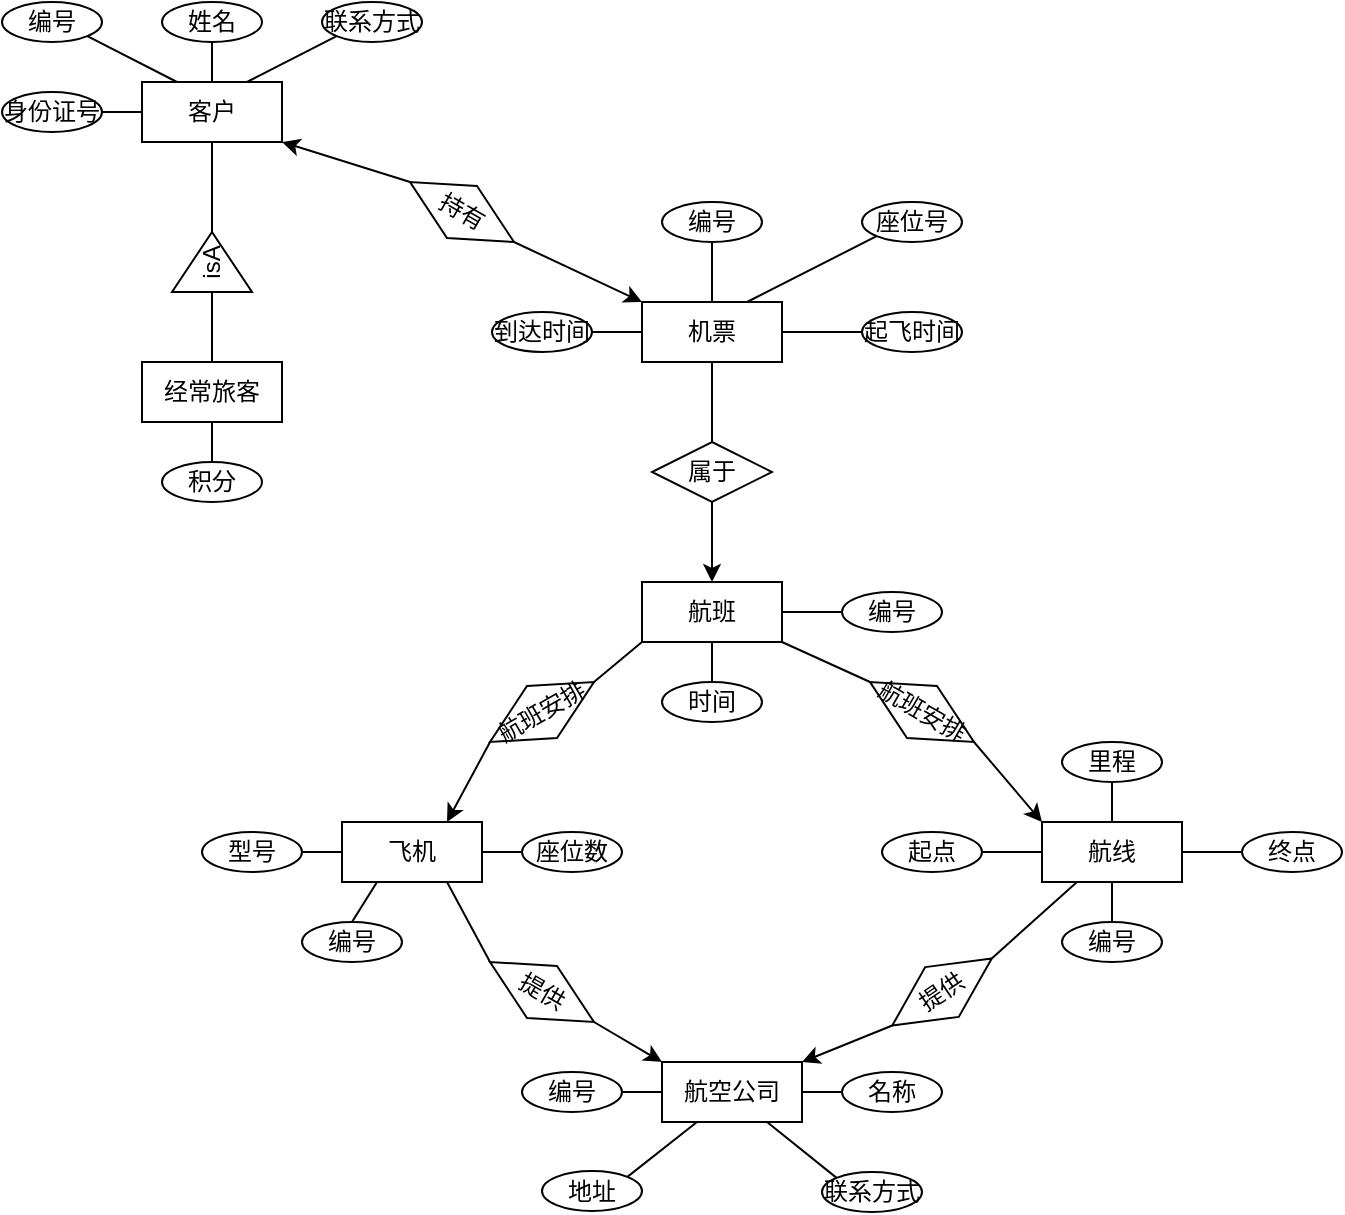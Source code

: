 <mxfile version="14.1.2" type="github">
  <diagram id="C5RBs43oDa-KdzZeNtuy" name="Page-1">
    <mxGraphModel dx="1504" dy="645" grid="1" gridSize="10" guides="1" tooltips="1" connect="1" arrows="1" fold="1" page="1" pageScale="1" pageWidth="827" pageHeight="1169" math="0" shadow="0">
      <root>
        <mxCell id="WIyWlLk6GJQsqaUBKTNV-0" />
        <mxCell id="WIyWlLk6GJQsqaUBKTNV-1" parent="WIyWlLk6GJQsqaUBKTNV-0" />
        <mxCell id="RiOkUpRCqgE6P0JTf4zK-1" value="客户" style="rounded=0;whiteSpace=wrap;html=1;" parent="WIyWlLk6GJQsqaUBKTNV-1" vertex="1">
          <mxGeometry x="200" y="40" width="70" height="30" as="geometry" />
        </mxCell>
        <mxCell id="RiOkUpRCqgE6P0JTf4zK-2" value="航空公司" style="rounded=0;whiteSpace=wrap;html=1;" parent="WIyWlLk6GJQsqaUBKTNV-1" vertex="1">
          <mxGeometry x="460" y="530" width="70" height="30" as="geometry" />
        </mxCell>
        <mxCell id="RiOkUpRCqgE6P0JTf4zK-3" value="航线" style="rounded=0;whiteSpace=wrap;html=1;" parent="WIyWlLk6GJQsqaUBKTNV-1" vertex="1">
          <mxGeometry x="650" y="410" width="70" height="30" as="geometry" />
        </mxCell>
        <mxCell id="RiOkUpRCqgE6P0JTf4zK-4" value="飞机" style="rounded=0;whiteSpace=wrap;html=1;" parent="WIyWlLk6GJQsqaUBKTNV-1" vertex="1">
          <mxGeometry x="300" y="410" width="70" height="30" as="geometry" />
        </mxCell>
        <mxCell id="RiOkUpRCqgE6P0JTf4zK-6" value="机票" style="rounded=0;whiteSpace=wrap;html=1;" parent="WIyWlLk6GJQsqaUBKTNV-1" vertex="1">
          <mxGeometry x="450" y="150" width="70" height="30" as="geometry" />
        </mxCell>
        <mxCell id="RiOkUpRCqgE6P0JTf4zK-7" value="航班" style="rounded=0;whiteSpace=wrap;html=1;" parent="WIyWlLk6GJQsqaUBKTNV-1" vertex="1">
          <mxGeometry x="450" y="290" width="70" height="30" as="geometry" />
        </mxCell>
        <mxCell id="RiOkUpRCqgE6P0JTf4zK-8" value="提供" style="rhombus;whiteSpace=wrap;html=1;rotation=30;" parent="WIyWlLk6GJQsqaUBKTNV-1" vertex="1">
          <mxGeometry x="370" y="480" width="60" height="30" as="geometry" />
        </mxCell>
        <mxCell id="RiOkUpRCqgE6P0JTf4zK-9" value="航班安排" style="rhombus;whiteSpace=wrap;html=1;rotation=30;" parent="WIyWlLk6GJQsqaUBKTNV-1" vertex="1">
          <mxGeometry x="560" y="340" width="60" height="30" as="geometry" />
        </mxCell>
        <mxCell id="RiOkUpRCqgE6P0JTf4zK-10" value="航班安排" style="rhombus;whiteSpace=wrap;html=1;rotation=-30;" parent="WIyWlLk6GJQsqaUBKTNV-1" vertex="1">
          <mxGeometry x="370" y="340" width="60" height="30" as="geometry" />
        </mxCell>
        <mxCell id="RiOkUpRCqgE6P0JTf4zK-11" value="" style="endArrow=none;html=1;exitX=1;exitY=0.5;exitDx=0;exitDy=0;entryX=0;entryY=1;entryDx=0;entryDy=0;" parent="WIyWlLk6GJQsqaUBKTNV-1" source="RiOkUpRCqgE6P0JTf4zK-10" target="RiOkUpRCqgE6P0JTf4zK-7" edge="1">
          <mxGeometry width="50" height="50" relative="1" as="geometry">
            <mxPoint x="420" y="310" as="sourcePoint" />
            <mxPoint x="470" y="260" as="targetPoint" />
          </mxGeometry>
        </mxCell>
        <mxCell id="RiOkUpRCqgE6P0JTf4zK-12" value="" style="endArrow=classic;html=1;exitX=0;exitY=0.5;exitDx=0;exitDy=0;entryX=0.75;entryY=0;entryDx=0;entryDy=0;" parent="WIyWlLk6GJQsqaUBKTNV-1" source="RiOkUpRCqgE6P0JTf4zK-10" target="RiOkUpRCqgE6P0JTf4zK-4" edge="1">
          <mxGeometry width="50" height="50" relative="1" as="geometry">
            <mxPoint x="420" y="310" as="sourcePoint" />
            <mxPoint x="470" y="260" as="targetPoint" />
          </mxGeometry>
        </mxCell>
        <mxCell id="RiOkUpRCqgE6P0JTf4zK-13" value="" style="endArrow=none;html=1;exitX=1;exitY=1;exitDx=0;exitDy=0;entryX=0;entryY=0.5;entryDx=0;entryDy=0;" parent="WIyWlLk6GJQsqaUBKTNV-1" source="RiOkUpRCqgE6P0JTf4zK-7" target="RiOkUpRCqgE6P0JTf4zK-9" edge="1">
          <mxGeometry width="50" height="50" relative="1" as="geometry">
            <mxPoint x="420" y="310" as="sourcePoint" />
            <mxPoint x="470" y="260" as="targetPoint" />
          </mxGeometry>
        </mxCell>
        <mxCell id="RiOkUpRCqgE6P0JTf4zK-14" value="" style="endArrow=classic;html=1;exitX=1;exitY=0.5;exitDx=0;exitDy=0;entryX=0;entryY=0;entryDx=0;entryDy=0;" parent="WIyWlLk6GJQsqaUBKTNV-1" source="RiOkUpRCqgE6P0JTf4zK-9" target="RiOkUpRCqgE6P0JTf4zK-3" edge="1">
          <mxGeometry width="50" height="50" relative="1" as="geometry">
            <mxPoint x="420" y="310" as="sourcePoint" />
            <mxPoint x="470" y="260" as="targetPoint" />
          </mxGeometry>
        </mxCell>
        <mxCell id="c-eTnKBn2SJIFmolxTXY-0" value="属于" style="rhombus;whiteSpace=wrap;html=1;rotation=0;" vertex="1" parent="WIyWlLk6GJQsqaUBKTNV-1">
          <mxGeometry x="455" y="220" width="60" height="30" as="geometry" />
        </mxCell>
        <mxCell id="c-eTnKBn2SJIFmolxTXY-1" value="提供" style="rhombus;whiteSpace=wrap;html=1;rotation=-34;" vertex="1" parent="WIyWlLk6GJQsqaUBKTNV-1">
          <mxGeometry x="570" y="480" width="60" height="30" as="geometry" />
        </mxCell>
        <mxCell id="c-eTnKBn2SJIFmolxTXY-2" value="持有" style="rhombus;whiteSpace=wrap;html=1;rotation=30;" vertex="1" parent="WIyWlLk6GJQsqaUBKTNV-1">
          <mxGeometry x="330" y="90" width="60" height="30" as="geometry" />
        </mxCell>
        <mxCell id="c-eTnKBn2SJIFmolxTXY-3" value="" style="endArrow=none;html=1;exitX=0.75;exitY=1;exitDx=0;exitDy=0;entryX=0;entryY=0.5;entryDx=0;entryDy=0;" edge="1" parent="WIyWlLk6GJQsqaUBKTNV-1" source="RiOkUpRCqgE6P0JTf4zK-4" target="RiOkUpRCqgE6P0JTf4zK-8">
          <mxGeometry width="50" height="50" relative="1" as="geometry">
            <mxPoint x="660" y="310" as="sourcePoint" />
            <mxPoint x="710" y="260" as="targetPoint" />
          </mxGeometry>
        </mxCell>
        <mxCell id="c-eTnKBn2SJIFmolxTXY-4" value="" style="endArrow=classic;html=1;exitX=1;exitY=0.5;exitDx=0;exitDy=0;entryX=0;entryY=0;entryDx=0;entryDy=0;" edge="1" parent="WIyWlLk6GJQsqaUBKTNV-1" source="RiOkUpRCqgE6P0JTf4zK-8" target="RiOkUpRCqgE6P0JTf4zK-2">
          <mxGeometry width="50" height="50" relative="1" as="geometry">
            <mxPoint x="660" y="510" as="sourcePoint" />
            <mxPoint x="710" y="460" as="targetPoint" />
          </mxGeometry>
        </mxCell>
        <mxCell id="c-eTnKBn2SJIFmolxTXY-5" value="" style="endArrow=classic;html=1;exitX=0;exitY=0.5;exitDx=0;exitDy=0;entryX=1;entryY=0;entryDx=0;entryDy=0;" edge="1" parent="WIyWlLk6GJQsqaUBKTNV-1" source="c-eTnKBn2SJIFmolxTXY-1" target="RiOkUpRCqgE6P0JTf4zK-2">
          <mxGeometry width="50" height="50" relative="1" as="geometry">
            <mxPoint x="660" y="510" as="sourcePoint" />
            <mxPoint x="710" y="460" as="targetPoint" />
          </mxGeometry>
        </mxCell>
        <mxCell id="c-eTnKBn2SJIFmolxTXY-6" value="" style="endArrow=none;html=1;exitX=1;exitY=0.5;exitDx=0;exitDy=0;entryX=0.25;entryY=1;entryDx=0;entryDy=0;" edge="1" parent="WIyWlLk6GJQsqaUBKTNV-1" source="c-eTnKBn2SJIFmolxTXY-1" target="RiOkUpRCqgE6P0JTf4zK-3">
          <mxGeometry width="50" height="50" relative="1" as="geometry">
            <mxPoint x="660" y="510" as="sourcePoint" />
            <mxPoint x="710" y="460" as="targetPoint" />
          </mxGeometry>
        </mxCell>
        <mxCell id="c-eTnKBn2SJIFmolxTXY-8" value="" style="endArrow=classic;html=1;exitX=0;exitY=0.5;exitDx=0;exitDy=0;entryX=1;entryY=1;entryDx=0;entryDy=0;" edge="1" parent="WIyWlLk6GJQsqaUBKTNV-1" source="c-eTnKBn2SJIFmolxTXY-2" target="RiOkUpRCqgE6P0JTf4zK-1">
          <mxGeometry width="50" height="50" relative="1" as="geometry">
            <mxPoint x="660" y="210" as="sourcePoint" />
            <mxPoint x="710" y="160" as="targetPoint" />
          </mxGeometry>
        </mxCell>
        <mxCell id="c-eTnKBn2SJIFmolxTXY-9" value="" style="endArrow=classic;html=1;exitX=1;exitY=0.5;exitDx=0;exitDy=0;entryX=0;entryY=0;entryDx=0;entryDy=0;" edge="1" parent="WIyWlLk6GJQsqaUBKTNV-1" source="c-eTnKBn2SJIFmolxTXY-2" target="RiOkUpRCqgE6P0JTf4zK-6">
          <mxGeometry width="50" height="50" relative="1" as="geometry">
            <mxPoint x="660" y="210" as="sourcePoint" />
            <mxPoint x="710" y="160" as="targetPoint" />
          </mxGeometry>
        </mxCell>
        <mxCell id="c-eTnKBn2SJIFmolxTXY-10" value="" style="endArrow=none;html=1;exitX=0.5;exitY=1;exitDx=0;exitDy=0;" edge="1" parent="WIyWlLk6GJQsqaUBKTNV-1" source="RiOkUpRCqgE6P0JTf4zK-6" target="c-eTnKBn2SJIFmolxTXY-0">
          <mxGeometry width="50" height="50" relative="1" as="geometry">
            <mxPoint x="660" y="210" as="sourcePoint" />
            <mxPoint x="710" y="160" as="targetPoint" />
          </mxGeometry>
        </mxCell>
        <mxCell id="c-eTnKBn2SJIFmolxTXY-11" value="" style="endArrow=classic;html=1;exitX=0.5;exitY=1;exitDx=0;exitDy=0;entryX=0.5;entryY=0;entryDx=0;entryDy=0;" edge="1" parent="WIyWlLk6GJQsqaUBKTNV-1" source="c-eTnKBn2SJIFmolxTXY-0" target="RiOkUpRCqgE6P0JTf4zK-7">
          <mxGeometry width="50" height="50" relative="1" as="geometry">
            <mxPoint x="660" y="210" as="sourcePoint" />
            <mxPoint x="710" y="160" as="targetPoint" />
          </mxGeometry>
        </mxCell>
        <mxCell id="c-eTnKBn2SJIFmolxTXY-12" value="联系方式" style="ellipse;whiteSpace=wrap;html=1;" vertex="1" parent="WIyWlLk6GJQsqaUBKTNV-1">
          <mxGeometry x="290" width="50" height="20" as="geometry" />
        </mxCell>
        <mxCell id="c-eTnKBn2SJIFmolxTXY-13" value="编号" style="ellipse;whiteSpace=wrap;html=1;" vertex="1" parent="WIyWlLk6GJQsqaUBKTNV-1">
          <mxGeometry x="130" width="50" height="20" as="geometry" />
        </mxCell>
        <mxCell id="c-eTnKBn2SJIFmolxTXY-14" value="姓名" style="ellipse;whiteSpace=wrap;html=1;" vertex="1" parent="WIyWlLk6GJQsqaUBKTNV-1">
          <mxGeometry x="210" width="50" height="20" as="geometry" />
        </mxCell>
        <mxCell id="c-eTnKBn2SJIFmolxTXY-15" value="isA" style="triangle;whiteSpace=wrap;html=1;rotation=-90;" vertex="1" parent="WIyWlLk6GJQsqaUBKTNV-1">
          <mxGeometry x="220" y="110" width="30" height="40" as="geometry" />
        </mxCell>
        <mxCell id="c-eTnKBn2SJIFmolxTXY-16" value="" style="endArrow=none;html=1;exitX=0.5;exitY=1;exitDx=0;exitDy=0;entryX=1;entryY=0.5;entryDx=0;entryDy=0;" edge="1" parent="WIyWlLk6GJQsqaUBKTNV-1" source="RiOkUpRCqgE6P0JTf4zK-1" target="c-eTnKBn2SJIFmolxTXY-15">
          <mxGeometry width="50" height="50" relative="1" as="geometry">
            <mxPoint x="340" y="210" as="sourcePoint" />
            <mxPoint x="390" y="160" as="targetPoint" />
          </mxGeometry>
        </mxCell>
        <mxCell id="c-eTnKBn2SJIFmolxTXY-17" value="经常旅客" style="rounded=0;whiteSpace=wrap;html=1;" vertex="1" parent="WIyWlLk6GJQsqaUBKTNV-1">
          <mxGeometry x="200" y="180" width="70" height="30" as="geometry" />
        </mxCell>
        <mxCell id="c-eTnKBn2SJIFmolxTXY-18" value="积分" style="ellipse;whiteSpace=wrap;html=1;" vertex="1" parent="WIyWlLk6GJQsqaUBKTNV-1">
          <mxGeometry x="210" y="230" width="50" height="20" as="geometry" />
        </mxCell>
        <mxCell id="c-eTnKBn2SJIFmolxTXY-19" value="" style="endArrow=none;html=1;exitX=0;exitY=0.5;exitDx=0;exitDy=0;" edge="1" parent="WIyWlLk6GJQsqaUBKTNV-1" source="c-eTnKBn2SJIFmolxTXY-15" target="c-eTnKBn2SJIFmolxTXY-17">
          <mxGeometry width="50" height="50" relative="1" as="geometry">
            <mxPoint x="340" y="210" as="sourcePoint" />
            <mxPoint x="390" y="160" as="targetPoint" />
          </mxGeometry>
        </mxCell>
        <mxCell id="c-eTnKBn2SJIFmolxTXY-20" value="" style="endArrow=none;html=1;exitX=0.5;exitY=1;exitDx=0;exitDy=0;entryX=0.5;entryY=0;entryDx=0;entryDy=0;" edge="1" parent="WIyWlLk6GJQsqaUBKTNV-1" source="c-eTnKBn2SJIFmolxTXY-14" target="RiOkUpRCqgE6P0JTf4zK-1">
          <mxGeometry width="50" height="50" relative="1" as="geometry">
            <mxPoint x="340" y="210" as="sourcePoint" />
            <mxPoint x="390" y="160" as="targetPoint" />
          </mxGeometry>
        </mxCell>
        <mxCell id="c-eTnKBn2SJIFmolxTXY-21" value="" style="endArrow=none;html=1;exitX=1;exitY=1;exitDx=0;exitDy=0;entryX=0.25;entryY=0;entryDx=0;entryDy=0;" edge="1" parent="WIyWlLk6GJQsqaUBKTNV-1" source="c-eTnKBn2SJIFmolxTXY-13" target="RiOkUpRCqgE6P0JTf4zK-1">
          <mxGeometry width="50" height="50" relative="1" as="geometry">
            <mxPoint x="340" y="210" as="sourcePoint" />
            <mxPoint x="390" y="160" as="targetPoint" />
          </mxGeometry>
        </mxCell>
        <mxCell id="c-eTnKBn2SJIFmolxTXY-22" value="" style="endArrow=none;html=1;exitX=0;exitY=1;exitDx=0;exitDy=0;entryX=0.75;entryY=0;entryDx=0;entryDy=0;" edge="1" parent="WIyWlLk6GJQsqaUBKTNV-1" source="c-eTnKBn2SJIFmolxTXY-12" target="RiOkUpRCqgE6P0JTf4zK-1">
          <mxGeometry width="50" height="50" relative="1" as="geometry">
            <mxPoint x="340" y="210" as="sourcePoint" />
            <mxPoint x="390" y="160" as="targetPoint" />
          </mxGeometry>
        </mxCell>
        <mxCell id="c-eTnKBn2SJIFmolxTXY-23" value="" style="endArrow=none;html=1;exitX=0.5;exitY=1;exitDx=0;exitDy=0;entryX=0.5;entryY=0;entryDx=0;entryDy=0;" edge="1" parent="WIyWlLk6GJQsqaUBKTNV-1" source="c-eTnKBn2SJIFmolxTXY-17" target="c-eTnKBn2SJIFmolxTXY-18">
          <mxGeometry width="50" height="50" relative="1" as="geometry">
            <mxPoint x="340" y="210" as="sourcePoint" />
            <mxPoint x="390" y="160" as="targetPoint" />
          </mxGeometry>
        </mxCell>
        <mxCell id="c-eTnKBn2SJIFmolxTXY-24" value="到达时间" style="ellipse;whiteSpace=wrap;html=1;" vertex="1" parent="WIyWlLk6GJQsqaUBKTNV-1">
          <mxGeometry x="375" y="155" width="50" height="20" as="geometry" />
        </mxCell>
        <mxCell id="c-eTnKBn2SJIFmolxTXY-25" value="起飞时间" style="ellipse;whiteSpace=wrap;html=1;" vertex="1" parent="WIyWlLk6GJQsqaUBKTNV-1">
          <mxGeometry x="560" y="155" width="50" height="20" as="geometry" />
        </mxCell>
        <mxCell id="c-eTnKBn2SJIFmolxTXY-26" value="编号" style="ellipse;whiteSpace=wrap;html=1;" vertex="1" parent="WIyWlLk6GJQsqaUBKTNV-1">
          <mxGeometry x="460" y="100" width="50" height="20" as="geometry" />
        </mxCell>
        <mxCell id="c-eTnKBn2SJIFmolxTXY-27" value="编号" style="ellipse;whiteSpace=wrap;html=1;" vertex="1" parent="WIyWlLk6GJQsqaUBKTNV-1">
          <mxGeometry x="660" y="460" width="50" height="20" as="geometry" />
        </mxCell>
        <mxCell id="c-eTnKBn2SJIFmolxTXY-28" value="座位号" style="ellipse;whiteSpace=wrap;html=1;" vertex="1" parent="WIyWlLk6GJQsqaUBKTNV-1">
          <mxGeometry x="560" y="100" width="50" height="20" as="geometry" />
        </mxCell>
        <mxCell id="c-eTnKBn2SJIFmolxTXY-29" value="" style="endArrow=none;html=1;exitX=0.5;exitY=1;exitDx=0;exitDy=0;entryX=0.5;entryY=0;entryDx=0;entryDy=0;" edge="1" parent="WIyWlLk6GJQsqaUBKTNV-1" source="c-eTnKBn2SJIFmolxTXY-26" target="RiOkUpRCqgE6P0JTf4zK-6">
          <mxGeometry width="50" height="50" relative="1" as="geometry">
            <mxPoint x="400" y="230" as="sourcePoint" />
            <mxPoint x="450" y="180" as="targetPoint" />
          </mxGeometry>
        </mxCell>
        <mxCell id="c-eTnKBn2SJIFmolxTXY-30" value="" style="endArrow=none;html=1;exitX=1;exitY=0.5;exitDx=0;exitDy=0;entryX=0;entryY=0.5;entryDx=0;entryDy=0;" edge="1" parent="WIyWlLk6GJQsqaUBKTNV-1" source="c-eTnKBn2SJIFmolxTXY-24" target="RiOkUpRCqgE6P0JTf4zK-6">
          <mxGeometry width="50" height="50" relative="1" as="geometry">
            <mxPoint x="400" y="230" as="sourcePoint" />
            <mxPoint x="450" y="180" as="targetPoint" />
          </mxGeometry>
        </mxCell>
        <mxCell id="c-eTnKBn2SJIFmolxTXY-32" value="" style="endArrow=none;html=1;exitX=0;exitY=1;exitDx=0;exitDy=0;entryX=0.75;entryY=0;entryDx=0;entryDy=0;" edge="1" parent="WIyWlLk6GJQsqaUBKTNV-1" source="c-eTnKBn2SJIFmolxTXY-28" target="RiOkUpRCqgE6P0JTf4zK-6">
          <mxGeometry width="50" height="50" relative="1" as="geometry">
            <mxPoint x="400" y="230" as="sourcePoint" />
            <mxPoint x="450" y="180" as="targetPoint" />
          </mxGeometry>
        </mxCell>
        <mxCell id="c-eTnKBn2SJIFmolxTXY-33" value="" style="endArrow=none;html=1;exitX=0;exitY=0.5;exitDx=0;exitDy=0;entryX=1;entryY=0.5;entryDx=0;entryDy=0;" edge="1" parent="WIyWlLk6GJQsqaUBKTNV-1" source="c-eTnKBn2SJIFmolxTXY-25" target="RiOkUpRCqgE6P0JTf4zK-6">
          <mxGeometry width="50" height="50" relative="1" as="geometry">
            <mxPoint x="400" y="230" as="sourcePoint" />
            <mxPoint x="450" y="180" as="targetPoint" />
          </mxGeometry>
        </mxCell>
        <mxCell id="c-eTnKBn2SJIFmolxTXY-34" value="编号" style="ellipse;whiteSpace=wrap;html=1;" vertex="1" parent="WIyWlLk6GJQsqaUBKTNV-1">
          <mxGeometry x="550" y="295" width="50" height="20" as="geometry" />
        </mxCell>
        <mxCell id="c-eTnKBn2SJIFmolxTXY-35" value="起点" style="ellipse;whiteSpace=wrap;html=1;" vertex="1" parent="WIyWlLk6GJQsqaUBKTNV-1">
          <mxGeometry x="570" y="415" width="50" height="20" as="geometry" />
        </mxCell>
        <mxCell id="c-eTnKBn2SJIFmolxTXY-36" value="终点" style="ellipse;whiteSpace=wrap;html=1;" vertex="1" parent="WIyWlLk6GJQsqaUBKTNV-1">
          <mxGeometry x="750" y="415" width="50" height="20" as="geometry" />
        </mxCell>
        <mxCell id="c-eTnKBn2SJIFmolxTXY-37" value="里程" style="ellipse;whiteSpace=wrap;html=1;" vertex="1" parent="WIyWlLk6GJQsqaUBKTNV-1">
          <mxGeometry x="660" y="370" width="50" height="20" as="geometry" />
        </mxCell>
        <mxCell id="c-eTnKBn2SJIFmolxTXY-44" value="时间" style="ellipse;whiteSpace=wrap;html=1;" vertex="1" parent="WIyWlLk6GJQsqaUBKTNV-1">
          <mxGeometry x="460" y="340" width="50" height="20" as="geometry" />
        </mxCell>
        <mxCell id="c-eTnKBn2SJIFmolxTXY-45" value="" style="endArrow=none;html=1;exitX=0.5;exitY=1;exitDx=0;exitDy=0;entryX=0.5;entryY=0;entryDx=0;entryDy=0;" edge="1" parent="WIyWlLk6GJQsqaUBKTNV-1" source="RiOkUpRCqgE6P0JTf4zK-7" target="c-eTnKBn2SJIFmolxTXY-44">
          <mxGeometry width="50" height="50" relative="1" as="geometry">
            <mxPoint x="440" y="460" as="sourcePoint" />
            <mxPoint x="490" y="410" as="targetPoint" />
          </mxGeometry>
        </mxCell>
        <mxCell id="c-eTnKBn2SJIFmolxTXY-46" value="编号" style="ellipse;whiteSpace=wrap;html=1;" vertex="1" parent="WIyWlLk6GJQsqaUBKTNV-1">
          <mxGeometry x="280" y="460" width="50" height="20" as="geometry" />
        </mxCell>
        <mxCell id="c-eTnKBn2SJIFmolxTXY-47" value="座位数" style="ellipse;whiteSpace=wrap;html=1;" vertex="1" parent="WIyWlLk6GJQsqaUBKTNV-1">
          <mxGeometry x="390" y="415" width="50" height="20" as="geometry" />
        </mxCell>
        <mxCell id="c-eTnKBn2SJIFmolxTXY-48" value="型号" style="ellipse;whiteSpace=wrap;html=1;" vertex="1" parent="WIyWlLk6GJQsqaUBKTNV-1">
          <mxGeometry x="230" y="415" width="50" height="20" as="geometry" />
        </mxCell>
        <mxCell id="c-eTnKBn2SJIFmolxTXY-49" value="" style="endArrow=none;html=1;exitX=0;exitY=0.5;exitDx=0;exitDy=0;entryX=1;entryY=0.5;entryDx=0;entryDy=0;" edge="1" parent="WIyWlLk6GJQsqaUBKTNV-1" source="RiOkUpRCqgE6P0JTf4zK-4" target="c-eTnKBn2SJIFmolxTXY-48">
          <mxGeometry width="50" height="50" relative="1" as="geometry">
            <mxPoint x="440" y="460" as="sourcePoint" />
            <mxPoint x="490" y="410" as="targetPoint" />
          </mxGeometry>
        </mxCell>
        <mxCell id="c-eTnKBn2SJIFmolxTXY-50" value="" style="endArrow=none;html=1;exitX=1;exitY=0.5;exitDx=0;exitDy=0;entryX=0;entryY=0.5;entryDx=0;entryDy=0;" edge="1" parent="WIyWlLk6GJQsqaUBKTNV-1" source="RiOkUpRCqgE6P0JTf4zK-4" target="c-eTnKBn2SJIFmolxTXY-47">
          <mxGeometry width="50" height="50" relative="1" as="geometry">
            <mxPoint x="440" y="460" as="sourcePoint" />
            <mxPoint x="490" y="410" as="targetPoint" />
          </mxGeometry>
        </mxCell>
        <mxCell id="c-eTnKBn2SJIFmolxTXY-51" value="" style="endArrow=none;html=1;exitX=0.25;exitY=1;exitDx=0;exitDy=0;entryX=0.5;entryY=0;entryDx=0;entryDy=0;" edge="1" parent="WIyWlLk6GJQsqaUBKTNV-1" source="RiOkUpRCqgE6P0JTf4zK-4" target="c-eTnKBn2SJIFmolxTXY-46">
          <mxGeometry width="50" height="50" relative="1" as="geometry">
            <mxPoint x="440" y="460" as="sourcePoint" />
            <mxPoint x="490" y="410" as="targetPoint" />
          </mxGeometry>
        </mxCell>
        <mxCell id="c-eTnKBn2SJIFmolxTXY-52" value="" style="endArrow=none;html=1;exitX=1;exitY=0.5;exitDx=0;exitDy=0;entryX=0;entryY=0.5;entryDx=0;entryDy=0;" edge="1" parent="WIyWlLk6GJQsqaUBKTNV-1" source="RiOkUpRCqgE6P0JTf4zK-7" target="c-eTnKBn2SJIFmolxTXY-34">
          <mxGeometry width="50" height="50" relative="1" as="geometry">
            <mxPoint x="520" y="460" as="sourcePoint" />
            <mxPoint x="570" y="410" as="targetPoint" />
          </mxGeometry>
        </mxCell>
        <mxCell id="c-eTnKBn2SJIFmolxTXY-53" value="" style="endArrow=none;html=1;exitX=0.5;exitY=1;exitDx=0;exitDy=0;entryX=0.5;entryY=0;entryDx=0;entryDy=0;" edge="1" parent="WIyWlLk6GJQsqaUBKTNV-1" source="c-eTnKBn2SJIFmolxTXY-37" target="RiOkUpRCqgE6P0JTf4zK-3">
          <mxGeometry width="50" height="50" relative="1" as="geometry">
            <mxPoint x="520" y="460" as="sourcePoint" />
            <mxPoint x="570" y="410" as="targetPoint" />
          </mxGeometry>
        </mxCell>
        <mxCell id="c-eTnKBn2SJIFmolxTXY-54" value="" style="endArrow=none;html=1;exitX=1;exitY=0.5;exitDx=0;exitDy=0;entryX=0;entryY=0.5;entryDx=0;entryDy=0;" edge="1" parent="WIyWlLk6GJQsqaUBKTNV-1" source="c-eTnKBn2SJIFmolxTXY-35" target="RiOkUpRCqgE6P0JTf4zK-3">
          <mxGeometry width="50" height="50" relative="1" as="geometry">
            <mxPoint x="520" y="460" as="sourcePoint" />
            <mxPoint x="570" y="410" as="targetPoint" />
          </mxGeometry>
        </mxCell>
        <mxCell id="c-eTnKBn2SJIFmolxTXY-55" value="" style="endArrow=none;html=1;exitX=0.5;exitY=0;exitDx=0;exitDy=0;entryX=0.5;entryY=1;entryDx=0;entryDy=0;" edge="1" parent="WIyWlLk6GJQsqaUBKTNV-1" source="c-eTnKBn2SJIFmolxTXY-27" target="RiOkUpRCqgE6P0JTf4zK-3">
          <mxGeometry width="50" height="50" relative="1" as="geometry">
            <mxPoint x="520" y="460" as="sourcePoint" />
            <mxPoint x="570" y="410" as="targetPoint" />
          </mxGeometry>
        </mxCell>
        <mxCell id="c-eTnKBn2SJIFmolxTXY-56" value="" style="endArrow=none;html=1;exitX=0;exitY=0.5;exitDx=0;exitDy=0;entryX=1;entryY=0.5;entryDx=0;entryDy=0;" edge="1" parent="WIyWlLk6GJQsqaUBKTNV-1" source="c-eTnKBn2SJIFmolxTXY-36" target="RiOkUpRCqgE6P0JTf4zK-3">
          <mxGeometry width="50" height="50" relative="1" as="geometry">
            <mxPoint x="520" y="460" as="sourcePoint" />
            <mxPoint x="750" y="350" as="targetPoint" />
          </mxGeometry>
        </mxCell>
        <mxCell id="c-eTnKBn2SJIFmolxTXY-58" value="编号" style="ellipse;whiteSpace=wrap;html=1;" vertex="1" parent="WIyWlLk6GJQsqaUBKTNV-1">
          <mxGeometry x="390" y="535" width="50" height="20" as="geometry" />
        </mxCell>
        <mxCell id="c-eTnKBn2SJIFmolxTXY-59" value="名称" style="ellipse;whiteSpace=wrap;html=1;" vertex="1" parent="WIyWlLk6GJQsqaUBKTNV-1">
          <mxGeometry x="550" y="535" width="50" height="20" as="geometry" />
        </mxCell>
        <mxCell id="c-eTnKBn2SJIFmolxTXY-60" value="身份证号" style="ellipse;whiteSpace=wrap;html=1;" vertex="1" parent="WIyWlLk6GJQsqaUBKTNV-1">
          <mxGeometry x="130" y="45" width="50" height="20" as="geometry" />
        </mxCell>
        <mxCell id="c-eTnKBn2SJIFmolxTXY-61" value="联系方式" style="ellipse;whiteSpace=wrap;html=1;" vertex="1" parent="WIyWlLk6GJQsqaUBKTNV-1">
          <mxGeometry x="540" y="585" width="50" height="20" as="geometry" />
        </mxCell>
        <mxCell id="c-eTnKBn2SJIFmolxTXY-62" value="地址" style="ellipse;whiteSpace=wrap;html=1;" vertex="1" parent="WIyWlLk6GJQsqaUBKTNV-1">
          <mxGeometry x="400" y="584.5" width="50" height="20" as="geometry" />
        </mxCell>
        <mxCell id="c-eTnKBn2SJIFmolxTXY-63" value="" style="endArrow=none;html=1;exitX=1;exitY=0.5;exitDx=0;exitDy=0;entryX=0;entryY=0.5;entryDx=0;entryDy=0;" edge="1" parent="WIyWlLk6GJQsqaUBKTNV-1" source="c-eTnKBn2SJIFmolxTXY-58" target="RiOkUpRCqgE6P0JTf4zK-2">
          <mxGeometry width="50" height="50" relative="1" as="geometry">
            <mxPoint x="520" y="460" as="sourcePoint" />
            <mxPoint x="570" y="410" as="targetPoint" />
          </mxGeometry>
        </mxCell>
        <mxCell id="c-eTnKBn2SJIFmolxTXY-64" value="" style="endArrow=none;html=1;exitX=0;exitY=0.5;exitDx=0;exitDy=0;" edge="1" parent="WIyWlLk6GJQsqaUBKTNV-1" source="c-eTnKBn2SJIFmolxTXY-59" target="RiOkUpRCqgE6P0JTf4zK-2">
          <mxGeometry width="50" height="50" relative="1" as="geometry">
            <mxPoint x="520" y="460" as="sourcePoint" />
            <mxPoint x="570" y="410" as="targetPoint" />
          </mxGeometry>
        </mxCell>
        <mxCell id="c-eTnKBn2SJIFmolxTXY-65" value="" style="endArrow=none;html=1;exitX=1;exitY=0;exitDx=0;exitDy=0;entryX=0.25;entryY=1;entryDx=0;entryDy=0;" edge="1" parent="WIyWlLk6GJQsqaUBKTNV-1" source="c-eTnKBn2SJIFmolxTXY-62" target="RiOkUpRCqgE6P0JTf4zK-2">
          <mxGeometry width="50" height="50" relative="1" as="geometry">
            <mxPoint x="520" y="460" as="sourcePoint" />
            <mxPoint x="570" y="410" as="targetPoint" />
          </mxGeometry>
        </mxCell>
        <mxCell id="c-eTnKBn2SJIFmolxTXY-66" value="" style="endArrow=none;html=1;exitX=0;exitY=0;exitDx=0;exitDy=0;entryX=0.75;entryY=1;entryDx=0;entryDy=0;" edge="1" parent="WIyWlLk6GJQsqaUBKTNV-1" source="c-eTnKBn2SJIFmolxTXY-61" target="RiOkUpRCqgE6P0JTf4zK-2">
          <mxGeometry width="50" height="50" relative="1" as="geometry">
            <mxPoint x="520" y="460" as="sourcePoint" />
            <mxPoint x="570" y="410" as="targetPoint" />
          </mxGeometry>
        </mxCell>
        <mxCell id="c-eTnKBn2SJIFmolxTXY-67" value="" style="endArrow=none;html=1;exitX=1;exitY=0.5;exitDx=0;exitDy=0;entryX=0;entryY=0.5;entryDx=0;entryDy=0;" edge="1" parent="WIyWlLk6GJQsqaUBKTNV-1" source="c-eTnKBn2SJIFmolxTXY-60" target="RiOkUpRCqgE6P0JTf4zK-1">
          <mxGeometry width="50" height="50" relative="1" as="geometry">
            <mxPoint x="350" y="150" as="sourcePoint" />
            <mxPoint x="400" y="100" as="targetPoint" />
          </mxGeometry>
        </mxCell>
      </root>
    </mxGraphModel>
  </diagram>
</mxfile>
